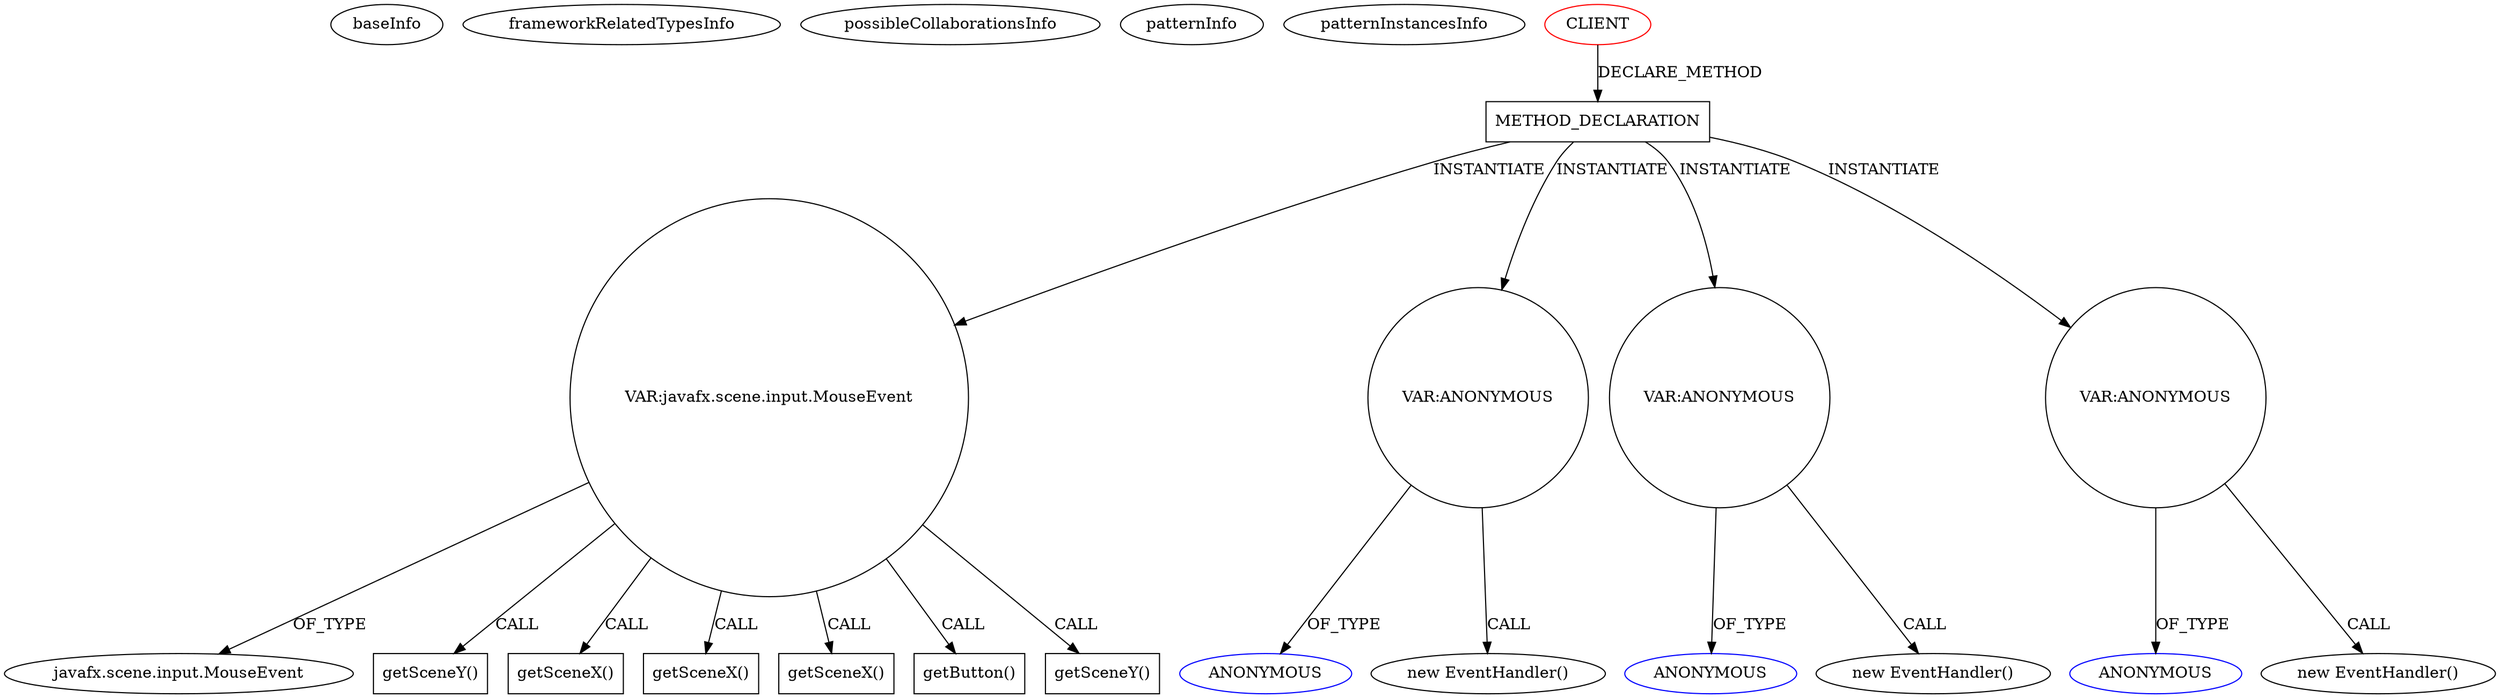 digraph {
baseInfo[graphId=232,category="pattern",isAnonymous=false,possibleRelation=false]
frameworkRelatedTypesInfo[]
possibleCollaborationsInfo[]
patternInfo[frequency=2.0,patternRootClient=0]
patternInstancesInfo[0="mrempala-sp~/mrempala-sp/sp-master/src/application/VcPtVisualSchematicView.java~VcPtVisualSchematicView~3690",1="mrempala-sp~/mrempala-sp/sp-master/src/application/VcPtVisualSchematicViewClickable.java~VcPtVisualSchematicViewClickable~3668"]
20[label="javafx.scene.input.MouseEvent",vertexType="FRAMEWORK_CLASS_TYPE",isFrameworkType=false]
18[label="VAR:javafx.scene.input.MouseEvent",vertexType="VARIABLE_EXPRESION",isFrameworkType=false,shape=circle]
32[label="getSceneY()",vertexType="INSIDE_CALL",isFrameworkType=false,shape=box]
26[label="getSceneX()",vertexType="INSIDE_CALL",isFrameworkType=false,shape=box]
22[label="getSceneX()",vertexType="INSIDE_CALL",isFrameworkType=false,shape=box]
30[label="getSceneX()",vertexType="INSIDE_CALL",isFrameworkType=false,shape=box]
19[label="getButton()",vertexType="INSIDE_CALL",isFrameworkType=false,shape=box]
2[label="METHOD_DECLARATION",vertexType="CLIENT_METHOD_DECLARATION",isFrameworkType=false,shape=box]
0[label="CLIENT",vertexType="ROOT_CLIENT_CLASS_DECLARATION",isFrameworkType=false,color=red]
84[label="VAR:ANONYMOUS",vertexType="VARIABLE_EXPRESION",isFrameworkType=false,shape=circle]
85[label="ANONYMOUS",vertexType="REFERENCE_ANONYMOUS_DECLARATION",isFrameworkType=false,color=blue]
83[label="new EventHandler()",vertexType="CONSTRUCTOR_CALL",isFrameworkType=false]
205[label="VAR:ANONYMOUS",vertexType="VARIABLE_EXPRESION",isFrameworkType=false,shape=circle]
206[label="ANONYMOUS",vertexType="REFERENCE_ANONYMOUS_DECLARATION",isFrameworkType=false,color=blue]
204[label="new EventHandler()",vertexType="CONSTRUCTOR_CALL",isFrameworkType=false]
15[label="VAR:ANONYMOUS",vertexType="VARIABLE_EXPRESION",isFrameworkType=false,shape=circle]
16[label="ANONYMOUS",vertexType="REFERENCE_ANONYMOUS_DECLARATION",isFrameworkType=false,color=blue]
14[label="new EventHandler()",vertexType="CONSTRUCTOR_CALL",isFrameworkType=false]
28[label="getSceneY()",vertexType="INSIDE_CALL",isFrameworkType=false,shape=box]
15->14[label="CALL"]
18->19[label="CALL"]
18->20[label="OF_TYPE"]
0->2[label="DECLARE_METHOD"]
2->205[label="INSTANTIATE"]
205->204[label="CALL"]
15->16[label="OF_TYPE"]
2->84[label="INSTANTIATE"]
2->15[label="INSTANTIATE"]
84->85[label="OF_TYPE"]
84->83[label="CALL"]
18->28[label="CALL"]
205->206[label="OF_TYPE"]
2->18[label="INSTANTIATE"]
18->26[label="CALL"]
18->32[label="CALL"]
18->30[label="CALL"]
18->22[label="CALL"]
}
